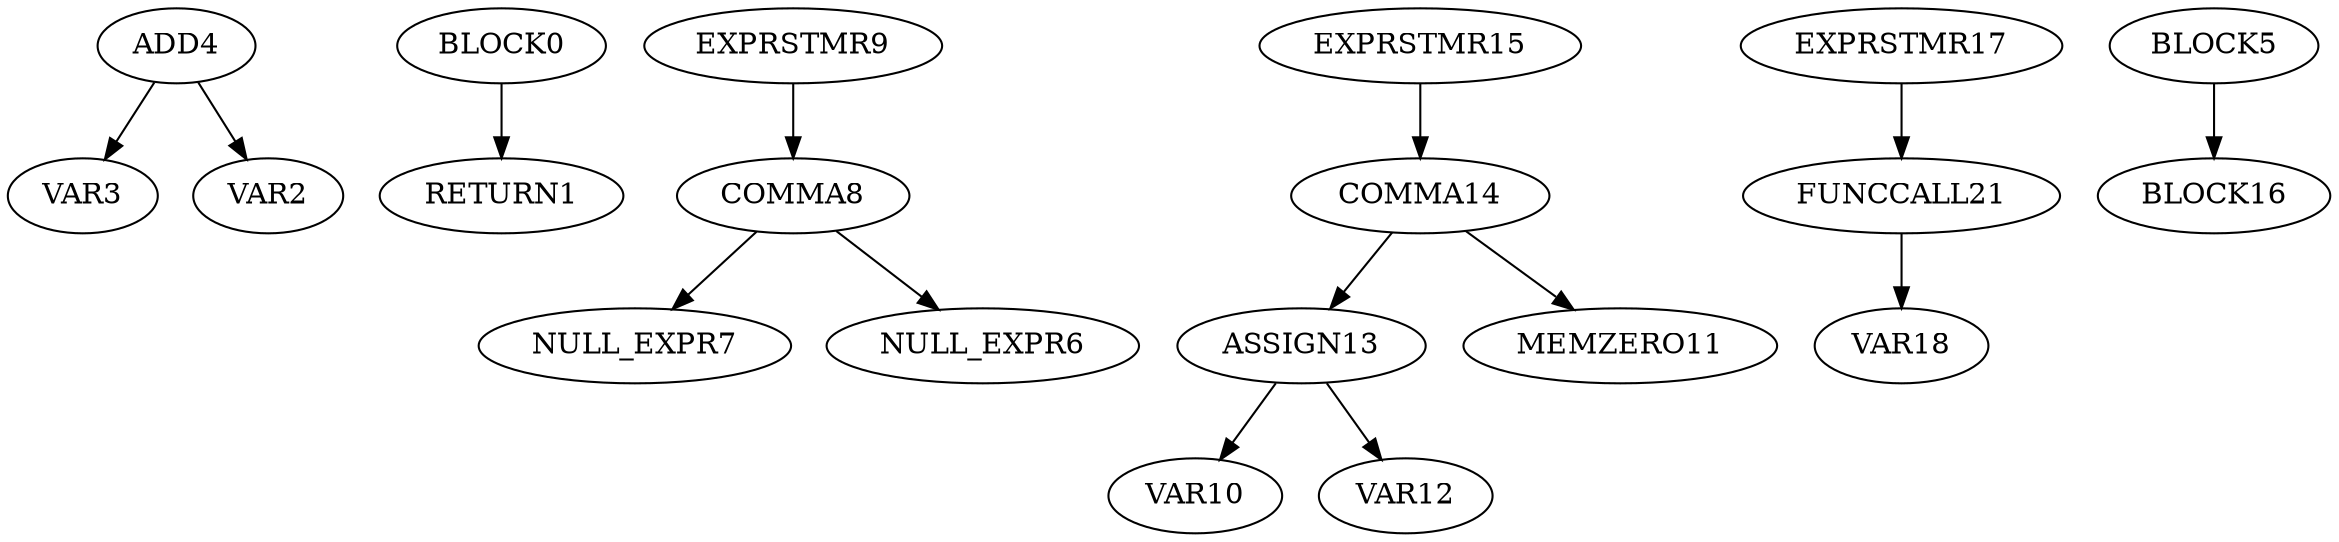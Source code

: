 digraph A { 
ADD4 -> VAR3
ADD4 -> VAR2
BLOCK0 -> RETURN1
COMMA8 -> NULL_EXPR7
COMMA8 -> NULL_EXPR6
EXPRSTMR9 -> COMMA8
ASSIGN13 -> VAR10
ASSIGN13 -> VAR12
COMMA14 -> ASSIGN13
COMMA14 -> MEMZERO11
EXPRSTMR15 -> COMMA14
FUNCCALL21 -> VAR18
EXPRSTMR17 -> FUNCCALL21
BLOCK5 -> BLOCK16
}
